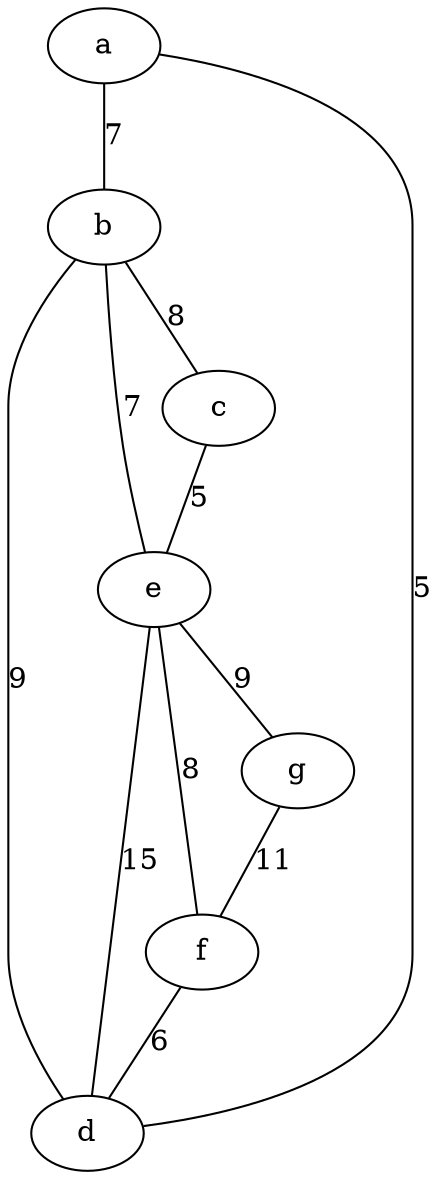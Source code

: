 graph {
    graph[MST=39];
    "a" ;
    "b" ;
    "c" ;
    "d" ;
    "e" ;
    "f" ;
    "g" ;
    "a" -- "b" [weight=7.0, label="7"];
    "a" -- "d" [weight=5.0, label="5"];
    "b" -- "c" [weight=8.0, label="8"];
    "b" -- "e" [weight=7.0, label="7"];
    "b" -- "d" [weight=9.0, label="9"];
    "c" -- "e" [weight=5.0, label="5"];
    "d" -- "e" [weight=15.0, label="15"];
    "e" -- "g" [weight=9.0, label="9"];
    "e" -- "f" [weight=8.0, label="8"];
    "g" -- "f" [weight=11.0, label="11"];
    "f" -- "d" [weight=6.0, label="6"];
}